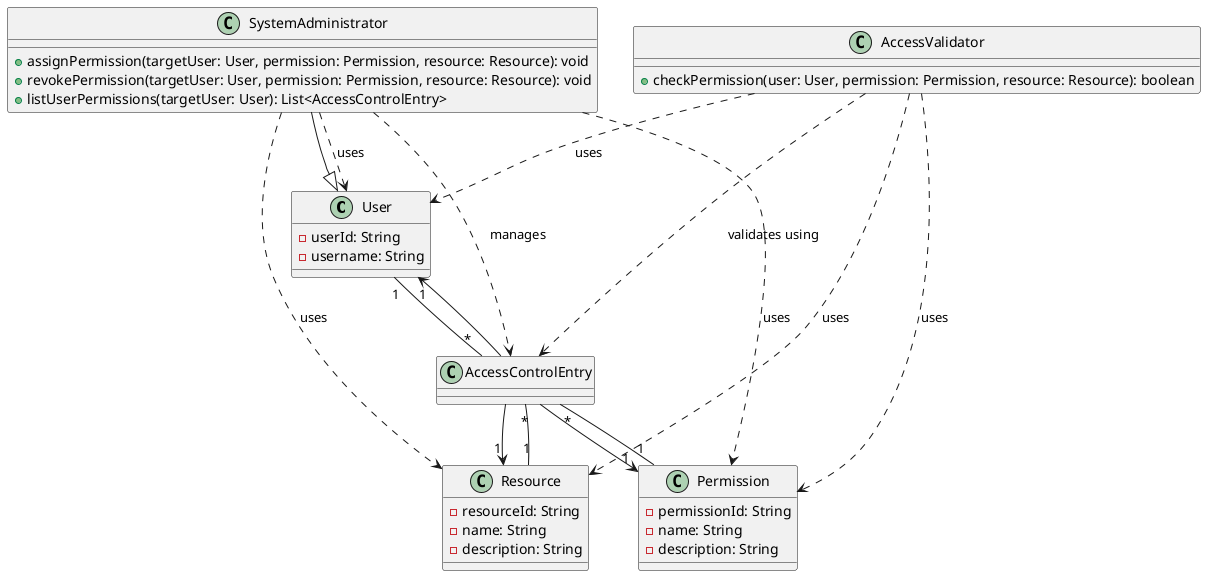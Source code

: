 @startuml

class User {
  -userId: String
  -username: String
}

class SystemAdministrator {
  +assignPermission(targetUser: User, permission: Permission, resource: Resource): void
  +revokePermission(targetUser: User, permission: Permission, resource: Resource): void
  +listUserPermissions(targetUser: User): List<AccessControlEntry>
}

class Permission {
  -permissionId: String
  -name: String
  -description: String
}

class Resource {
  -resourceId: String
  -name: String
  -description: String
}

class AccessControlEntry {
}

class AccessValidator {
  +checkPermission(user: User, permission: Permission, resource: Resource): boolean
}

SystemAdministrator --|> User

User "1" -- "*" AccessControlEntry
Permission "1" -- "*" AccessControlEntry
Resource "1" -- "*" AccessControlEntry

AccessControlEntry --> "1" User
AccessControlEntry --> "1" Permission
AccessControlEntry --> "1" Resource

SystemAdministrator ..> User : uses
SystemAdministrator ..> Permission : uses
SystemAdministrator ..> Resource : uses
SystemAdministrator ..> AccessControlEntry : manages

AccessValidator ..> User : uses
AccessValidator ..> Permission : uses
AccessValidator ..> Resource : uses
AccessValidator ..> AccessControlEntry : validates using

@enduml